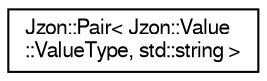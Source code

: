 digraph "Graphical Class Hierarchy"
{
  edge [fontname="FreeSans",fontsize="10",labelfontname="FreeSans",labelfontsize="10"];
  node [fontname="FreeSans",fontsize="10",shape=record];
  rankdir="LR";
  Node1 [label="Jzon::Pair\< Jzon::Value\l::ValueType, std::string \>",height=0.2,width=0.4,color="black", fillcolor="white", style="filled",URL="$structJzon_1_1Pair.html"];
}
